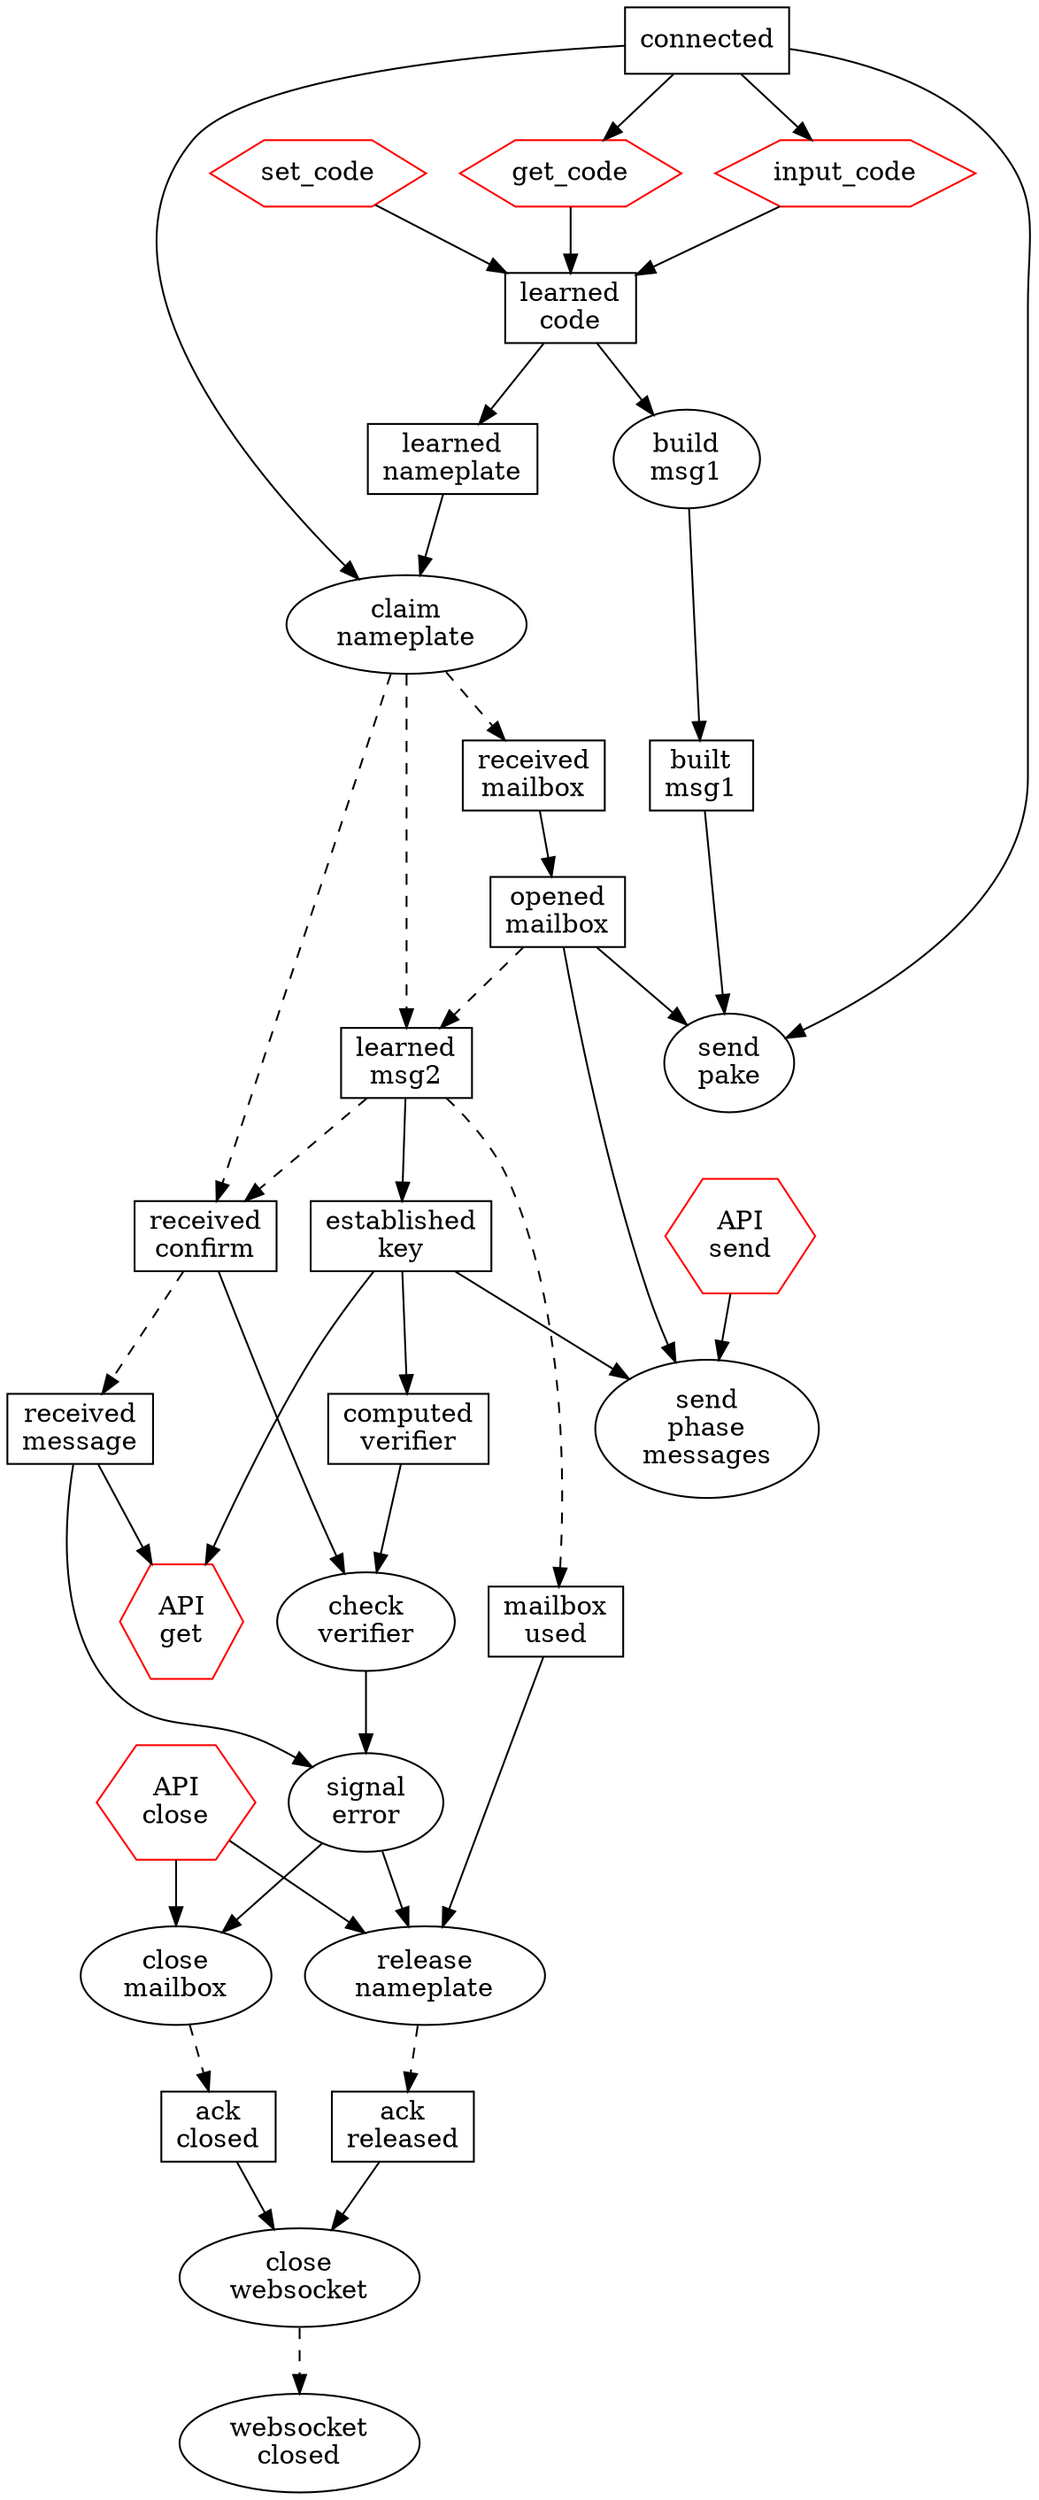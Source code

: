 digraph {
        api_get_code [label="get_code" shape="hexagon" color="red"]
        api_input_code [label="input_code" shape="hexagon" color="red"]
        api_set_code [label="set_code" shape="hexagon" color="red"]
        send [label="API\nsend" shape="hexagon" color="red"]
        get [label="API\nget" shape="hexagon" color="red"]
        close [label="API\nclose" shape="hexagon" color="red"]

        event_connected [label="connected" shape="box"]
        event_learned_code [label="learned\ncode" shape="box"]
        event_learned_nameplate [label="learned\nnameplate" shape="box"]
        event_received_mailbox [label="received\nmailbox" shape="box"]
        event_opened_mailbox [label="opened\nmailbox" shape="box"]
        event_built_msg1 [label="built\nmsg1" shape="box"]
        event_mailbox_used [label="mailbox\nused" shape="box"]
        event_learned_PAKE [label="learned\nmsg2" shape="box"]
        event_established_key [label="established\nkey" shape="box"]
        event_computed_verifier [label="computed\nverifier" shape="box"]
        event_received_confirm [label="received\nconfirm" shape="box"]
        event_received_message [label="received\nmessage" shape="box"]
        event_received_released [label="ack\nreleased" shape="box"]
        event_received_closed [label="ack\nclosed" shape="box"]

        event_connected -> api_get_code
        event_connected -> api_input_code
        api_get_code -> event_learned_code
        api_input_code -> event_learned_code
        api_set_code -> event_learned_code


        maybe_build_msg1 [label="build\nmsg1"]
        maybe_claim_nameplate [label="claim\nnameplate"]
        maybe_send_pake [label="send\npake"]
        maybe_send_phase_messages [label="send\nphase\nmessages"]

        event_connected -> maybe_claim_nameplate
        event_connected -> maybe_send_pake

        event_built_msg1 -> maybe_send_pake

        event_learned_code -> maybe_build_msg1
        event_learned_code -> event_learned_nameplate

        maybe_build_msg1 -> event_built_msg1
        event_learned_nameplate -> maybe_claim_nameplate
        maybe_claim_nameplate -> event_received_mailbox [style="dashed"]

        event_received_mailbox -> event_opened_mailbox
        maybe_claim_nameplate -> event_learned_PAKE [style="dashed"]
        maybe_claim_nameplate -> event_received_confirm [style="dashed"]

        event_opened_mailbox -> event_learned_PAKE [style="dashed"]
        event_learned_PAKE -> event_mailbox_used [style="dashed"]
        event_learned_PAKE -> event_received_confirm [style="dashed"]
        event_received_confirm -> event_received_message [style="dashed"]

        send -> maybe_send_phase_messages
        release_nameplate [label="release\nnameplate"]
        event_mailbox_used -> release_nameplate
        event_opened_mailbox -> maybe_send_pake
        event_opened_mailbox -> maybe_send_phase_messages

        event_learned_PAKE -> event_established_key
        event_established_key -> event_computed_verifier
        event_established_key -> maybe_send_phase_messages

        check_verifier [label="check\nverifier"]
        event_computed_verifier -> check_verifier
        event_received_confirm -> check_verifier

        check_verifier -> error
        event_received_message -> error
        event_received_message -> get
        event_established_key -> get

        close -> close_mailbox
        close -> release_nameplate
        error [label="signal\nerror"]
        error -> close_mailbox
        error -> release_nameplate

        release_nameplate -> event_received_released [style="dashed"]
        close_mailbox [label="close\nmailbox"]
        close_mailbox -> event_received_closed [style="dashed"]

        maybe_close_websocket [label="close\nwebsocket"]
        event_received_released -> maybe_close_websocket
        event_received_closed -> maybe_close_websocket
        maybe_close_websocket -> event_websocket_closed [style="dashed"]
        event_websocket_closed [label="websocket\nclosed"]
        
        
}
